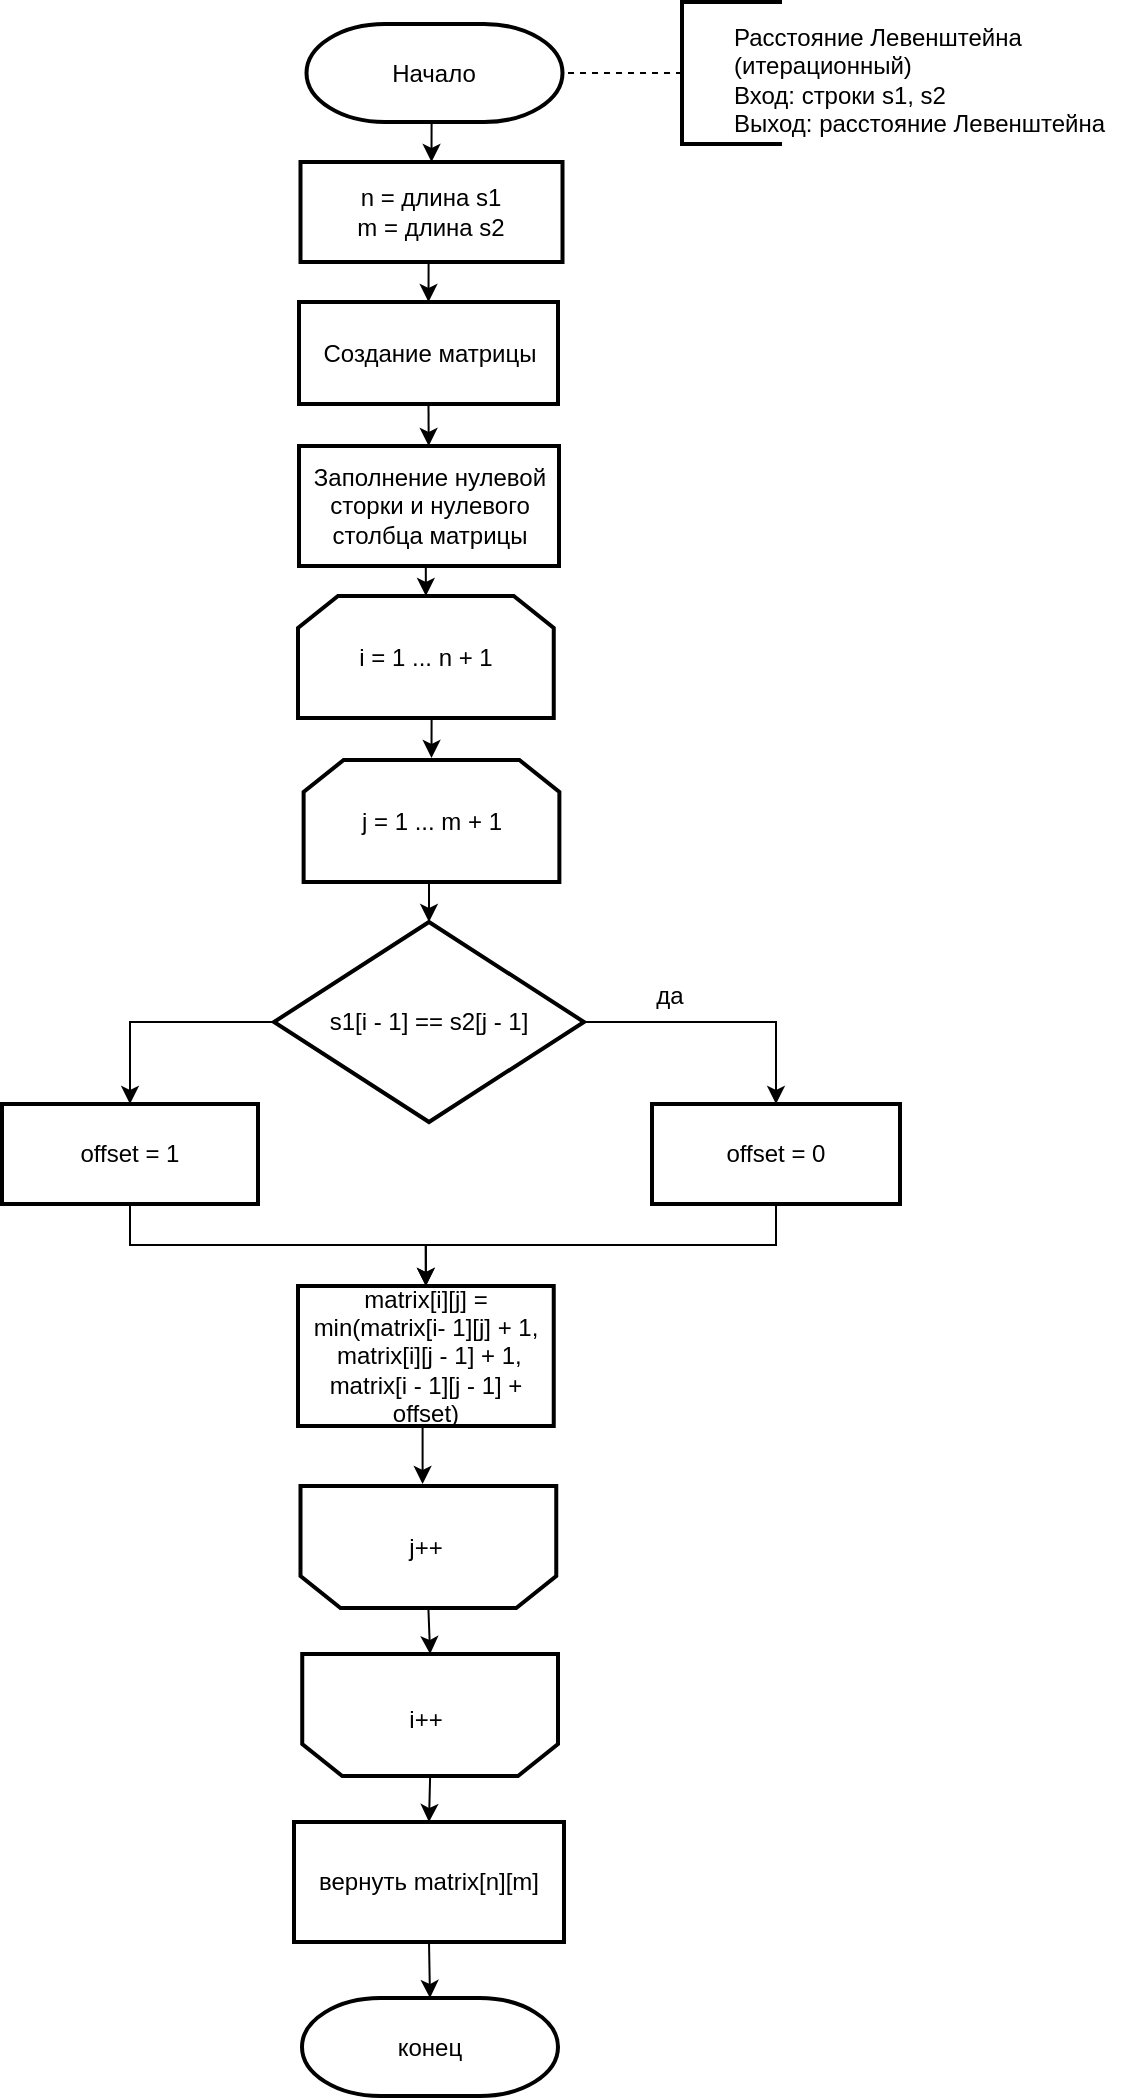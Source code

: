 <mxfile version="20.4.2" type="device" pages="5"><diagram id="PbOEHsnuYlZ1fzdp9hxf" name="Lev"><mxGraphModel dx="1040" dy="595" grid="0" gridSize="10" guides="1" tooltips="1" connect="1" arrows="1" fold="1" page="1" pageScale="1" pageWidth="850" pageHeight="1100" math="0" shadow="0"><root><mxCell id="0"/><mxCell id="1" parent="0"/><mxCell id="GJ1nNMFgsoHjBuz5Gg0o-3" style="edgeStyle=orthogonalEdgeStyle;rounded=0;orthogonalLoop=1;jettySize=auto;html=1;exitX=0.5;exitY=1;exitDx=0;exitDy=0;exitPerimeter=0;entryX=0.5;entryY=0;entryDx=0;entryDy=0;" parent="1" source="QlhCBS2tbB2hpfsNWzaI-2" target="QlhCBS2tbB2hpfsNWzaI-7" edge="1"><mxGeometry relative="1" as="geometry"/></mxCell><mxCell id="QlhCBS2tbB2hpfsNWzaI-2" value="Начало" style="strokeWidth=2;html=1;shape=mxgraph.flowchart.terminator;whiteSpace=wrap;" parent="1" vertex="1"><mxGeometry x="231.25" y="30" width="128" height="49" as="geometry"/></mxCell><mxCell id="GJ1nNMFgsoHjBuz5Gg0o-4" style="edgeStyle=orthogonalEdgeStyle;rounded=0;orthogonalLoop=1;jettySize=auto;html=1;exitX=0.5;exitY=1;exitDx=0;exitDy=0;entryX=0.5;entryY=0;entryDx=0;entryDy=0;" parent="1" source="QlhCBS2tbB2hpfsNWzaI-7" target="QlhCBS2tbB2hpfsNWzaI-9" edge="1"><mxGeometry relative="1" as="geometry"/></mxCell><mxCell id="QlhCBS2tbB2hpfsNWzaI-7" value="n = длина s1&lt;br&gt;m = длина s2" style="rounded=1;whiteSpace=wrap;html=1;absoluteArcSize=1;arcSize=0;strokeWidth=2;" parent="1" vertex="1"><mxGeometry x="228.25" y="99" width="131" height="50" as="geometry"/></mxCell><mxCell id="QlhCBS2tbB2hpfsNWzaI-9" value="Создание матрицы" style="rounded=1;whiteSpace=wrap;html=1;absoluteArcSize=1;arcSize=0;strokeWidth=2;" parent="1" vertex="1"><mxGeometry x="227.5" y="169" width="129.5" height="51" as="geometry"/></mxCell><mxCell id="QlhCBS2tbB2hpfsNWzaI-13" value="" style="endArrow=classic;html=1;exitX=0.5;exitY=1;exitDx=0;exitDy=0;" parent="1" source="QlhCBS2tbB2hpfsNWzaI-9" target="QlhCBS2tbB2hpfsNWzaI-17" edge="1"><mxGeometry width="50" height="50" relative="1" as="geometry"><mxPoint x="280" y="540" as="sourcePoint"/><mxPoint x="330" y="490" as="targetPoint"/></mxGeometry></mxCell><mxCell id="3fJr_1QyqetIEs8Sb-gw-1" style="edgeStyle=orthogonalEdgeStyle;rounded=0;orthogonalLoop=1;jettySize=auto;html=1;exitX=0;exitY=0.5;exitDx=0;exitDy=0;exitPerimeter=0;entryX=0.5;entryY=0;entryDx=0;entryDy=0;" parent="1" source="QlhCBS2tbB2hpfsNWzaI-16" target="QlhCBS2tbB2hpfsNWzaI-21" edge="1"><mxGeometry relative="1" as="geometry"/></mxCell><mxCell id="3fJr_1QyqetIEs8Sb-gw-4" style="edgeStyle=orthogonalEdgeStyle;rounded=0;orthogonalLoop=1;jettySize=auto;html=1;exitX=1;exitY=0.5;exitDx=0;exitDy=0;exitPerimeter=0;entryX=0.5;entryY=0;entryDx=0;entryDy=0;" parent="1" source="QlhCBS2tbB2hpfsNWzaI-16" target="QlhCBS2tbB2hpfsNWzaI-20" edge="1"><mxGeometry relative="1" as="geometry"/></mxCell><mxCell id="QlhCBS2tbB2hpfsNWzaI-16" value="s1[i - 1] == s2[j - 1]" style="strokeWidth=2;html=1;shape=mxgraph.flowchart.decision;whiteSpace=wrap;" parent="1" vertex="1"><mxGeometry x="215" y="479" width="155" height="100" as="geometry"/></mxCell><mxCell id="GJ1nNMFgsoHjBuz5Gg0o-20" style="edgeStyle=orthogonalEdgeStyle;rounded=0;orthogonalLoop=1;jettySize=auto;html=1;exitX=0.5;exitY=1;exitDx=0;exitDy=0;entryX=0.5;entryY=0;entryDx=0;entryDy=0;" parent="1" source="QlhCBS2tbB2hpfsNWzaI-17" target="GJ1nNMFgsoHjBuz5Gg0o-5" edge="1"><mxGeometry relative="1" as="geometry"/></mxCell><mxCell id="QlhCBS2tbB2hpfsNWzaI-17" value="Заполнение нулевой сторки и нулевого столбца матрицы" style="rounded=1;whiteSpace=wrap;html=1;absoluteArcSize=1;arcSize=0;strokeWidth=2;" parent="1" vertex="1"><mxGeometry x="227.5" y="241" width="130" height="60" as="geometry"/></mxCell><mxCell id="GJ1nNMFgsoHjBuz5Gg0o-8" style="edgeStyle=orthogonalEdgeStyle;rounded=0;orthogonalLoop=1;jettySize=auto;html=1;exitX=0.5;exitY=1;exitDx=0;exitDy=0;entryX=0.5;entryY=0;entryDx=0;entryDy=0;" parent="1" source="QlhCBS2tbB2hpfsNWzaI-20" target="QlhCBS2tbB2hpfsNWzaI-24" edge="1"><mxGeometry relative="1" as="geometry"/></mxCell><mxCell id="QlhCBS2tbB2hpfsNWzaI-20" value="offset = 0" style="rounded=1;whiteSpace=wrap;html=1;absoluteArcSize=1;arcSize=0;strokeWidth=2;" parent="1" vertex="1"><mxGeometry x="404" y="570" width="124" height="50" as="geometry"/></mxCell><mxCell id="GJ1nNMFgsoHjBuz5Gg0o-7" style="edgeStyle=orthogonalEdgeStyle;rounded=0;orthogonalLoop=1;jettySize=auto;html=1;exitX=0.5;exitY=1;exitDx=0;exitDy=0;entryX=0.5;entryY=0;entryDx=0;entryDy=0;" parent="1" source="QlhCBS2tbB2hpfsNWzaI-21" target="QlhCBS2tbB2hpfsNWzaI-24" edge="1"><mxGeometry relative="1" as="geometry"/></mxCell><mxCell id="QlhCBS2tbB2hpfsNWzaI-21" value="offset = 1" style="rounded=1;whiteSpace=wrap;html=1;absoluteArcSize=1;arcSize=0;strokeWidth=2;" parent="1" vertex="1"><mxGeometry x="79" y="570" width="128" height="50" as="geometry"/></mxCell><mxCell id="GJ1nNMFgsoHjBuz5Gg0o-16" style="edgeStyle=orthogonalEdgeStyle;rounded=0;orthogonalLoop=1;jettySize=auto;html=1;exitX=0.5;exitY=1;exitDx=0;exitDy=0;entryX=0.5;entryY=1;entryDx=0;entryDy=0;" parent="1" source="QlhCBS2tbB2hpfsNWzaI-24" edge="1"><mxGeometry relative="1" as="geometry"><mxPoint x="289.302" y="760" as="targetPoint"/></mxGeometry></mxCell><mxCell id="QlhCBS2tbB2hpfsNWzaI-24" value="matrix[i][j] = min(matrix[i- 1][j] + 1,&lt;br&gt;&amp;nbsp;matrix[i][j - 1] + 1, &lt;br&gt;matrix[i - 1][j - 1] + offset)" style="rounded=1;whiteSpace=wrap;html=1;absoluteArcSize=1;arcSize=0;strokeWidth=2;" parent="1" vertex="1"><mxGeometry x="227" y="661" width="127.87" height="70" as="geometry"/></mxCell><mxCell id="3fJr_1QyqetIEs8Sb-gw-8" value="да" style="text;html=1;strokeColor=none;fillColor=none;align=center;verticalAlign=middle;whiteSpace=wrap;rounded=0;" parent="1" vertex="1"><mxGeometry x="393" y="506" width="40" height="20" as="geometry"/></mxCell><mxCell id="GJ1nNMFgsoHjBuz5Gg0o-21" style="edgeStyle=orthogonalEdgeStyle;rounded=0;orthogonalLoop=1;jettySize=auto;html=1;exitX=0.5;exitY=1;exitDx=0;exitDy=0;entryX=0.5;entryY=0;entryDx=0;entryDy=0;" parent="1" source="GJ1nNMFgsoHjBuz5Gg0o-5" edge="1"><mxGeometry relative="1" as="geometry"><mxPoint x="293.75" y="397" as="targetPoint"/></mxGeometry></mxCell><mxCell id="GJ1nNMFgsoHjBuz5Gg0o-5" value="i = 1 ... n + 1" style="shape=loopLimit;whiteSpace=wrap;html=1;strokeWidth=2;" parent="1" vertex="1"><mxGeometry x="227" y="316" width="127.88" height="61" as="geometry"/></mxCell><mxCell id="GJ1nNMFgsoHjBuz5Gg0o-19" style="edgeStyle=orthogonalEdgeStyle;rounded=0;orthogonalLoop=1;jettySize=auto;html=1;exitX=0.5;exitY=1;exitDx=0;exitDy=0;entryX=0.5;entryY=0;entryDx=0;entryDy=0;entryPerimeter=0;" parent="1" target="QlhCBS2tbB2hpfsNWzaI-16" edge="1"><mxGeometry relative="1" as="geometry"><mxPoint x="293.75" y="457" as="sourcePoint"/></mxGeometry></mxCell><mxCell id="GJ1nNMFgsoHjBuz5Gg0o-25" value="&lt;span&gt;Расстояние Левенштейна&amp;nbsp;&lt;br&gt;(итерационный)&lt;br&gt;&lt;/span&gt;&lt;div&gt;Вход: строки s1, s2&lt;/div&gt;&lt;div&gt;Выход: расстояние Левенштейна&lt;/div&gt;" style="text;html=1;align=left;verticalAlign=middle;resizable=0;points=[];autosize=1;" parent="1" vertex="1"><mxGeometry x="443" y="23" width="203" height="70" as="geometry"/></mxCell><mxCell id="Y65K_3vOjq8IqItuTwzT-8" style="edgeStyle=orthogonalEdgeStyle;rounded=0;orthogonalLoop=1;jettySize=auto;html=1;exitX=0.5;exitY=1;exitDx=0;exitDy=0;entryX=0.5;entryY=0;entryDx=0;entryDy=0;entryPerimeter=0;" edge="1" parent="1" source="ZtsBwkWmCcAqBo-v8Foj-3" target="Y65K_3vOjq8IqItuTwzT-5"><mxGeometry relative="1" as="geometry"/></mxCell><mxCell id="ZtsBwkWmCcAqBo-v8Foj-3" value="вернуть matrix[n][m]" style="rounded=0;whiteSpace=wrap;html=1;strokeWidth=2;" parent="1" vertex="1"><mxGeometry x="225" y="929" width="135" height="60" as="geometry"/></mxCell><mxCell id="Y65K_3vOjq8IqItuTwzT-1" value="&lt;span&gt;j = 1 ... m + 1&lt;/span&gt;" style="shape=loopLimit;whiteSpace=wrap;html=1;strokeWidth=2;" vertex="1" parent="1"><mxGeometry x="229.81" y="398" width="127.88" height="61" as="geometry"/></mxCell><mxCell id="Y65K_3vOjq8IqItuTwzT-6" style="edgeStyle=orthogonalEdgeStyle;rounded=0;orthogonalLoop=1;jettySize=auto;html=1;exitX=0.5;exitY=0;exitDx=0;exitDy=0;entryX=0.5;entryY=1;entryDx=0;entryDy=0;" edge="1" parent="1" source="Y65K_3vOjq8IqItuTwzT-3" target="Y65K_3vOjq8IqItuTwzT-4"><mxGeometry relative="1" as="geometry"/></mxCell><mxCell id="Y65K_3vOjq8IqItuTwzT-3" value="" style="shape=loopLimit;whiteSpace=wrap;html=1;strokeWidth=2;rotation=-180;" vertex="1" parent="1"><mxGeometry x="228.25" y="761" width="127.88" height="61" as="geometry"/></mxCell><mxCell id="Y65K_3vOjq8IqItuTwzT-7" style="edgeStyle=orthogonalEdgeStyle;rounded=0;orthogonalLoop=1;jettySize=auto;html=1;exitX=0.5;exitY=0;exitDx=0;exitDy=0;entryX=0.5;entryY=0;entryDx=0;entryDy=0;" edge="1" parent="1" source="Y65K_3vOjq8IqItuTwzT-4" target="ZtsBwkWmCcAqBo-v8Foj-3"><mxGeometry relative="1" as="geometry"/></mxCell><mxCell id="Y65K_3vOjq8IqItuTwzT-4" value="" style="shape=loopLimit;whiteSpace=wrap;html=1;strokeWidth=2;rotation=-180;" vertex="1" parent="1"><mxGeometry x="229.12" y="845" width="127.88" height="61" as="geometry"/></mxCell><mxCell id="Y65K_3vOjq8IqItuTwzT-5" value="конец" style="strokeWidth=2;html=1;shape=mxgraph.flowchart.terminator;whiteSpace=wrap;" vertex="1" parent="1"><mxGeometry x="229" y="1017" width="128" height="49" as="geometry"/></mxCell><mxCell id="Y65K_3vOjq8IqItuTwzT-9" value="j++" style="text;html=1;strokeColor=none;fillColor=none;align=center;verticalAlign=middle;whiteSpace=wrap;rounded=0;" vertex="1" parent="1"><mxGeometry x="260.94" y="776.5" width="60" height="30" as="geometry"/></mxCell><mxCell id="Y65K_3vOjq8IqItuTwzT-11" value="i++" style="text;html=1;strokeColor=none;fillColor=none;align=center;verticalAlign=middle;whiteSpace=wrap;rounded=0;" vertex="1" parent="1"><mxGeometry x="260.93" y="863" width="60" height="30" as="geometry"/></mxCell><mxCell id="Y65K_3vOjq8IqItuTwzT-13" style="edgeStyle=orthogonalEdgeStyle;rounded=0;orthogonalLoop=1;jettySize=auto;html=1;exitX=0;exitY=0.5;exitDx=0;exitDy=0;exitPerimeter=0;entryX=1;entryY=0.5;entryDx=0;entryDy=0;entryPerimeter=0;endArrow=none;endFill=0;dashed=1;" edge="1" parent="1" source="Y65K_3vOjq8IqItuTwzT-12" target="QlhCBS2tbB2hpfsNWzaI-2"><mxGeometry relative="1" as="geometry"/></mxCell><mxCell id="Y65K_3vOjq8IqItuTwzT-12" value="" style="strokeWidth=2;html=1;shape=mxgraph.flowchart.annotation_1;align=left;pointerEvents=1;" vertex="1" parent="1"><mxGeometry x="419" y="19" width="50" height="71" as="geometry"/></mxCell></root></mxGraphModel></diagram><diagram id="f5oJTH_YcwALquGOhXfG" name="DamLevRec"><mxGraphModel dx="1040" dy="595" grid="0" gridSize="10" guides="1" tooltips="1" connect="1" arrows="1" fold="1" page="1" pageScale="1" pageWidth="827" pageHeight="1169" math="0" shadow="0"><root><mxCell id="eyTEpRv1xtTPRxzZEOJE-0"/><mxCell id="eyTEpRv1xtTPRxzZEOJE-1" parent="eyTEpRv1xtTPRxzZEOJE-0"/><mxCell id="eyTEpRv1xtTPRxzZEOJE-9" style="edgeStyle=orthogonalEdgeStyle;rounded=0;orthogonalLoop=1;jettySize=auto;html=1;exitX=0.5;exitY=1;exitDx=0;exitDy=0;exitPerimeter=0;entryX=0.5;entryY=0;entryDx=0;entryDy=0;" parent="eyTEpRv1xtTPRxzZEOJE-1" source="eyTEpRv1xtTPRxzZEOJE-2" target="J25c4kap8uoXRnxbrVkp-13" edge="1"><mxGeometry relative="1" as="geometry"><mxPoint x="422.5" y="95" as="targetPoint"/></mxGeometry></mxCell><mxCell id="eyTEpRv1xtTPRxzZEOJE-2" value="Начало" style="strokeWidth=2;html=1;shape=mxgraph.flowchart.terminator;whiteSpace=wrap;" parent="eyTEpRv1xtTPRxzZEOJE-1" vertex="1"><mxGeometry x="353" y="25.5" width="147" height="50" as="geometry"/></mxCell><mxCell id="eyTEpRv1xtTPRxzZEOJE-10" style="edgeStyle=orthogonalEdgeStyle;rounded=0;orthogonalLoop=1;jettySize=auto;html=1;exitX=0.5;exitY=1;exitDx=0;exitDy=0;entryX=0.5;entryY=0;entryDx=0;entryDy=0;" parent="eyTEpRv1xtTPRxzZEOJE-1" source="J25c4kap8uoXRnxbrVkp-13" target="eyTEpRv1xtTPRxzZEOJE-4" edge="1"><mxGeometry relative="1" as="geometry"><mxPoint x="422.5" y="145" as="sourcePoint"/></mxGeometry></mxCell><mxCell id="Dv0LreMt6nLrvHOx-_YL-5" style="edgeStyle=orthogonalEdgeStyle;rounded=0;orthogonalLoop=1;jettySize=auto;html=1;exitX=1;exitY=0.5;exitDx=0;exitDy=0;entryX=0.5;entryY=0;entryDx=0;entryDy=0;" parent="eyTEpRv1xtTPRxzZEOJE-1" source="eyTEpRv1xtTPRxzZEOJE-4" target="eyTEpRv1xtTPRxzZEOJE-5" edge="1"><mxGeometry relative="1" as="geometry"><Array as="points"><mxPoint x="555" y="208"/></Array></mxGeometry></mxCell><mxCell id="Dv0LreMt6nLrvHOx-_YL-21" style="edgeStyle=orthogonalEdgeStyle;rounded=0;orthogonalLoop=1;jettySize=auto;html=1;exitX=0;exitY=0.5;exitDx=0;exitDy=0;entryX=0.5;entryY=0;entryDx=0;entryDy=0;" parent="eyTEpRv1xtTPRxzZEOJE-1" source="eyTEpRv1xtTPRxzZEOJE-4" target="eyTEpRv1xtTPRxzZEOJE-15" edge="1"><mxGeometry relative="1" as="geometry"/></mxCell><mxCell id="eyTEpRv1xtTPRxzZEOJE-4" value="n ==0 или m == 0" style="rhombus;whiteSpace=wrap;html=1;strokeWidth=2;" parent="eyTEpRv1xtTPRxzZEOJE-1" vertex="1"><mxGeometry x="345" y="171" width="155" height="73" as="geometry"/></mxCell><mxCell id="eyTEpRv1xtTPRxzZEOJE-12" style="edgeStyle=orthogonalEdgeStyle;rounded=0;orthogonalLoop=1;jettySize=auto;html=1;exitX=1;exitY=0.5;exitDx=0;exitDy=0;entryX=0.5;entryY=0;entryDx=0;entryDy=0;" parent="eyTEpRv1xtTPRxzZEOJE-1" source="eyTEpRv1xtTPRxzZEOJE-5" target="J25c4kap8uoXRnxbrVkp-12" edge="1"><mxGeometry relative="1" as="geometry"><mxPoint x="731" y="291" as="targetPoint"/></mxGeometry></mxCell><mxCell id="eyTEpRv1xtTPRxzZEOJE-14" style="edgeStyle=orthogonalEdgeStyle;rounded=0;orthogonalLoop=1;jettySize=auto;html=1;exitX=0.5;exitY=1;exitDx=0;exitDy=0;entryX=0.5;entryY=0;entryDx=0;entryDy=0;" parent="eyTEpRv1xtTPRxzZEOJE-1" source="eyTEpRv1xtTPRxzZEOJE-5" target="eyTEpRv1xtTPRxzZEOJE-6" edge="1"><mxGeometry relative="1" as="geometry"/></mxCell><mxCell id="eyTEpRv1xtTPRxzZEOJE-5" value="n != 0" style="rhombus;whiteSpace=wrap;html=1;strokeWidth=2;" parent="eyTEpRv1xtTPRxzZEOJE-1" vertex="1"><mxGeometry x="480" y="223" width="150" height="70" as="geometry"/></mxCell><mxCell id="eyTEpRv1xtTPRxzZEOJE-13" style="edgeStyle=orthogonalEdgeStyle;rounded=0;orthogonalLoop=1;jettySize=auto;html=1;exitX=1;exitY=0.5;exitDx=0;exitDy=0;entryX=0.5;entryY=0;entryDx=0;entryDy=0;" parent="eyTEpRv1xtTPRxzZEOJE-1" source="eyTEpRv1xtTPRxzZEOJE-6" edge="1"><mxGeometry relative="1" as="geometry"><mxPoint x="664" y="421" as="targetPoint"/></mxGeometry></mxCell><mxCell id="eyTEpRv1xtTPRxzZEOJE-6" value="m != 0" style="rhombus;whiteSpace=wrap;html=1;strokeWidth=2;" parent="eyTEpRv1xtTPRxzZEOJE-1" vertex="1"><mxGeometry x="480" y="339" width="150" height="70" as="geometry"/></mxCell><mxCell id="2Bs9pP3D2H5TQQBOIrqX-7" style="edgeStyle=orthogonalEdgeStyle;rounded=0;orthogonalLoop=1;jettySize=auto;html=1;exitX=0.5;exitY=1;exitDx=0;exitDy=0;entryX=0.5;entryY=0;entryDx=0;entryDy=0;entryPerimeter=0;" parent="eyTEpRv1xtTPRxzZEOJE-1" source="J25c4kap8uoXRnxbrVkp-12" target="Dv0LreMt6nLrvHOx-_YL-24" edge="1"><mxGeometry relative="1" as="geometry"><Array as="points"><mxPoint x="739" y="331"/><mxPoint x="750" y="331"/><mxPoint x="750" y="896"/><mxPoint x="468" y="896"/></Array><mxPoint x="731" y="331" as="sourcePoint"/></mxGeometry></mxCell><mxCell id="2Bs9pP3D2H5TQQBOIrqX-5" style="edgeStyle=orthogonalEdgeStyle;rounded=0;orthogonalLoop=1;jettySize=auto;html=1;exitX=0.5;exitY=1;exitDx=0;exitDy=0;entryX=0.5;entryY=0;entryDx=0;entryDy=0;entryPerimeter=0;" parent="eyTEpRv1xtTPRxzZEOJE-1" target="Dv0LreMt6nLrvHOx-_YL-24" edge="1"><mxGeometry relative="1" as="geometry"><Array as="points"><mxPoint x="664" y="896"/><mxPoint x="468" y="896"/></Array><mxPoint x="664" y="461" as="sourcePoint"/></mxGeometry></mxCell><mxCell id="eyTEpRv1xtTPRxzZEOJE-23" style="edgeStyle=orthogonalEdgeStyle;rounded=0;orthogonalLoop=1;jettySize=auto;html=1;exitX=1;exitY=0.5;exitDx=0;exitDy=0;entryX=0.5;entryY=0;entryDx=0;entryDy=0;" parent="eyTEpRv1xtTPRxzZEOJE-1" source="eyTEpRv1xtTPRxzZEOJE-15" target="J25c4kap8uoXRnxbrVkp-15" edge="1"><mxGeometry relative="1" as="geometry"><mxPoint x="415.625" y="311" as="targetPoint"/></mxGeometry></mxCell><mxCell id="eyTEpRv1xtTPRxzZEOJE-25" style="edgeStyle=orthogonalEdgeStyle;rounded=0;orthogonalLoop=1;jettySize=auto;html=1;exitX=0;exitY=0.5;exitDx=0;exitDy=0;entryX=0.5;entryY=0;entryDx=0;entryDy=0;" parent="eyTEpRv1xtTPRxzZEOJE-1" source="eyTEpRv1xtTPRxzZEOJE-15" target="J25c4kap8uoXRnxbrVkp-14" edge="1"><mxGeometry relative="1" as="geometry"><mxPoint x="181.25" y="311" as="targetPoint"/><Array as="points"><mxPoint x="114" y="278"/></Array></mxGeometry></mxCell><mxCell id="eyTEpRv1xtTPRxzZEOJE-15" value="s1[n - 1] != s2[m - 1]" style="rhombus;whiteSpace=wrap;html=1;strokeWidth=2;" parent="eyTEpRv1xtTPRxzZEOJE-1" vertex="1"><mxGeometry x="206" y="240" width="160.25" height="76" as="geometry"/></mxCell><mxCell id="Dv0LreMt6nLrvHOx-_YL-20" style="edgeStyle=orthogonalEdgeStyle;rounded=0;orthogonalLoop=1;jettySize=auto;html=1;exitX=0.5;exitY=1;exitDx=0;exitDy=0;entryX=0.5;entryY=0;entryDx=0;entryDy=0;" parent="eyTEpRv1xtTPRxzZEOJE-1" source="J25c4kap8uoXRnxbrVkp-15" target="eyTEpRv1xtTPRxzZEOJE-30" edge="1"><mxGeometry relative="1" as="geometry"><mxPoint x="415.625" y="351" as="sourcePoint"/><Array as="points"><mxPoint x="426" y="362"/><mxPoint x="426" y="375"/><mxPoint x="291" y="375"/></Array></mxGeometry></mxCell><mxCell id="Dv0LreMt6nLrvHOx-_YL-10" style="edgeStyle=orthogonalEdgeStyle;rounded=0;orthogonalLoop=1;jettySize=auto;html=1;exitX=0.5;exitY=1;exitDx=0;exitDy=0;entryX=0.5;entryY=0;entryDx=0;entryDy=0;" parent="eyTEpRv1xtTPRxzZEOJE-1" source="J25c4kap8uoXRnxbrVkp-14" target="eyTEpRv1xtTPRxzZEOJE-30" edge="1"><mxGeometry relative="1" as="geometry"><mxPoint x="181.25" y="351" as="sourcePoint"/><Array as="points"><mxPoint x="114" y="375"/><mxPoint x="291" y="375"/></Array></mxGeometry></mxCell><mxCell id="eyTEpRv1xtTPRxzZEOJE-26" value="да" style="text;html=1;align=center;verticalAlign=middle;resizable=0;points=[];autosize=1;" parent="eyTEpRv1xtTPRxzZEOJE-1" vertex="1"><mxGeometry x="372.5" y="261" width="30" height="20" as="geometry"/></mxCell><mxCell id="eyTEpRv1xtTPRxzZEOJE-28" value="да" style="text;html=1;align=center;verticalAlign=middle;resizable=0;points=[];autosize=1;" parent="eyTEpRv1xtTPRxzZEOJE-1" vertex="1"><mxGeometry x="630" y="347" width="30" height="20" as="geometry"/></mxCell><mxCell id="eyTEpRv1xtTPRxzZEOJE-29" value="да" style="text;html=1;align=center;verticalAlign=middle;resizable=0;points=[];autosize=1;" parent="eyTEpRv1xtTPRxzZEOJE-1" vertex="1"><mxGeometry x="641" y="234" width="30" height="20" as="geometry"/></mxCell><mxCell id="J25c4kap8uoXRnxbrVkp-4" style="edgeStyle=orthogonalEdgeStyle;rounded=0;orthogonalLoop=1;jettySize=auto;html=1;exitX=0.5;exitY=1;exitDx=0;exitDy=0;entryX=0.5;entryY=0;entryDx=0;entryDy=0;endArrow=classic;endFill=1;" edge="1" parent="eyTEpRv1xtTPRxzZEOJE-1" source="eyTEpRv1xtTPRxzZEOJE-30" target="J25c4kap8uoXRnxbrVkp-3"><mxGeometry relative="1" as="geometry"/></mxCell><mxCell id="eyTEpRv1xtTPRxzZEOJE-30" value="r1 = D_L(s1, &lt;br&gt;s2[m - 1]) + 1" style="rounded=0;whiteSpace=wrap;html=1;strokeWidth=2;" parent="eyTEpRv1xtTPRxzZEOJE-1" vertex="1"><mxGeometry x="218.75" y="391" width="145" height="61" as="geometry"/></mxCell><mxCell id="Dv0LreMt6nLrvHOx-_YL-1" value="&lt;span&gt;Расстояние Дамерау - Левенштейна (&lt;/span&gt;D_L)&lt;br&gt;&lt;div&gt;Вход: строки s1, s2&lt;/div&gt;&lt;div&gt;Выход: расстояние Дамерау - Левенштейна&lt;/div&gt;" style="text;html=1;align=left;verticalAlign=middle;resizable=0;points=[];autosize=1;" parent="eyTEpRv1xtTPRxzZEOJE-1" vertex="1"><mxGeometry x="531.5" y="23" width="263" height="55" as="geometry"/></mxCell><mxCell id="Dv0LreMt6nLrvHOx-_YL-6" value="да" style="text;html=1;align=center;verticalAlign=middle;resizable=0;points=[];autosize=1;" parent="eyTEpRv1xtTPRxzZEOJE-1" vertex="1"><mxGeometry x="508" y="181" width="30" height="20" as="geometry"/></mxCell><mxCell id="Dv0LreMt6nLrvHOx-_YL-22" style="edgeStyle=orthogonalEdgeStyle;rounded=0;orthogonalLoop=1;jettySize=auto;html=1;exitX=0;exitY=0.5;exitDx=0;exitDy=0;entryX=0.5;entryY=0;entryDx=0;entryDy=0;" parent="eyTEpRv1xtTPRxzZEOJE-1" source="Dv0LreMt6nLrvHOx-_YL-14" target="J25c4kap8uoXRnxbrVkp-9" edge="1"><mxGeometry relative="1" as="geometry"><mxPoint x="146" y="782" as="targetPoint"/></mxGeometry></mxCell><mxCell id="Dv0LreMt6nLrvHOx-_YL-23" style="edgeStyle=orthogonalEdgeStyle;rounded=0;orthogonalLoop=1;jettySize=auto;html=1;exitX=1;exitY=0.5;exitDx=0;exitDy=0;entryX=0.5;entryY=0;entryDx=0;entryDy=0;" parent="eyTEpRv1xtTPRxzZEOJE-1" source="Dv0LreMt6nLrvHOx-_YL-14" target="J25c4kap8uoXRnxbrVkp-10" edge="1"><mxGeometry relative="1" as="geometry"><mxPoint x="467.5" y="771" as="targetPoint"/></mxGeometry></mxCell><mxCell id="Dv0LreMt6nLrvHOx-_YL-14" value="n &amp;gt; 1, m &amp;gt; 1,&lt;br&gt;s1[n - 1] == s2[m - 2],&lt;br&gt;s1[n - 2] == s2[m - 1]&lt;br&gt;" style="rhombus;whiteSpace=wrap;html=1;strokeWidth=2;" parent="eyTEpRv1xtTPRxzZEOJE-1" vertex="1"><mxGeometry x="201.5" y="692" width="179.5" height="88" as="geometry"/></mxCell><mxCell id="2Bs9pP3D2H5TQQBOIrqX-6" style="edgeStyle=orthogonalEdgeStyle;rounded=0;orthogonalLoop=1;jettySize=auto;html=1;exitX=0.5;exitY=1;exitDx=0;exitDy=0;" parent="eyTEpRv1xtTPRxzZEOJE-1" source="J25c4kap8uoXRnxbrVkp-9" target="Dv0LreMt6nLrvHOx-_YL-24" edge="1"><mxGeometry relative="1" as="geometry"><mxPoint x="146" y="862" as="sourcePoint"/></mxGeometry></mxCell><mxCell id="2Bs9pP3D2H5TQQBOIrqX-4" style="edgeStyle=orthogonalEdgeStyle;rounded=0;orthogonalLoop=1;jettySize=auto;html=1;exitX=0.5;exitY=1;exitDx=0;exitDy=0;entryX=0.5;entryY=0;entryDx=0;entryDy=0;entryPerimeter=0;" parent="eyTEpRv1xtTPRxzZEOJE-1" source="J25c4kap8uoXRnxbrVkp-10" target="Dv0LreMt6nLrvHOx-_YL-24" edge="1"><mxGeometry relative="1" as="geometry"><mxPoint x="467.5" y="851" as="sourcePoint"/></mxGeometry></mxCell><mxCell id="Dv0LreMt6nLrvHOx-_YL-18" value="да" style="text;html=1;align=center;verticalAlign=middle;resizable=0;points=[];autosize=1;" parent="eyTEpRv1xtTPRxzZEOJE-1" vertex="1"><mxGeometry x="418.25" y="720" width="30" height="20" as="geometry"/></mxCell><mxCell id="Dv0LreMt6nLrvHOx-_YL-24" value="Конец" style="strokeWidth=2;html=1;shape=mxgraph.flowchart.terminator;whiteSpace=wrap;" parent="eyTEpRv1xtTPRxzZEOJE-1" vertex="1"><mxGeometry x="399.25" y="940" width="136.5" height="56" as="geometry"/></mxCell><mxCell id="J25c4kap8uoXRnxbrVkp-1" style="edgeStyle=orthogonalEdgeStyle;rounded=0;orthogonalLoop=1;jettySize=auto;html=1;exitX=0;exitY=0.5;exitDx=0;exitDy=0;exitPerimeter=0;entryX=1;entryY=0.5;entryDx=0;entryDy=0;entryPerimeter=0;dashed=1;endArrow=none;endFill=0;" edge="1" parent="eyTEpRv1xtTPRxzZEOJE-1" source="J25c4kap8uoXRnxbrVkp-0" target="eyTEpRv1xtTPRxzZEOJE-2"><mxGeometry relative="1" as="geometry"/></mxCell><mxCell id="J25c4kap8uoXRnxbrVkp-0" value="" style="strokeWidth=2;html=1;shape=mxgraph.flowchart.annotation_1;align=left;pointerEvents=1;" vertex="1" parent="eyTEpRv1xtTPRxzZEOJE-1"><mxGeometry x="522.5" y="16" width="67" height="65" as="geometry"/></mxCell><mxCell id="J25c4kap8uoXRnxbrVkp-7" style="edgeStyle=orthogonalEdgeStyle;rounded=0;orthogonalLoop=1;jettySize=auto;html=1;exitX=0.5;exitY=1;exitDx=0;exitDy=0;entryX=0.5;entryY=0;entryDx=0;entryDy=0;endArrow=classic;endFill=1;" edge="1" parent="eyTEpRv1xtTPRxzZEOJE-1" source="J25c4kap8uoXRnxbrVkp-3" target="J25c4kap8uoXRnxbrVkp-6"><mxGeometry relative="1" as="geometry"/></mxCell><mxCell id="J25c4kap8uoXRnxbrVkp-3" value="r2 = D_L(s1[n - 1], &lt;br&gt;s2) + 1" style="rounded=0;whiteSpace=wrap;html=1;strokeWidth=2;" vertex="1" parent="eyTEpRv1xtTPRxzZEOJE-1"><mxGeometry x="218.75" y="488" width="145" height="61" as="geometry"/></mxCell><mxCell id="J25c4kap8uoXRnxbrVkp-8" style="edgeStyle=orthogonalEdgeStyle;rounded=0;orthogonalLoop=1;jettySize=auto;html=1;exitX=0.5;exitY=1;exitDx=0;exitDy=0;entryX=0.5;entryY=0;entryDx=0;entryDy=0;endArrow=classic;endFill=1;" edge="1" parent="eyTEpRv1xtTPRxzZEOJE-1" source="J25c4kap8uoXRnxbrVkp-6" target="Dv0LreMt6nLrvHOx-_YL-14"><mxGeometry relative="1" as="geometry"/></mxCell><mxCell id="J25c4kap8uoXRnxbrVkp-6" value="r3 = D_L(s1[n - 1], &lt;br&gt;s2[m - 1]) + offset" style="rounded=0;whiteSpace=wrap;html=1;strokeWidth=2;" vertex="1" parent="eyTEpRv1xtTPRxzZEOJE-1"><mxGeometry x="218.75" y="590" width="145" height="61" as="geometry"/></mxCell><mxCell id="J25c4kap8uoXRnxbrVkp-9" value="вернуть min(r1,r2,r3)" style="rounded=0;whiteSpace=wrap;html=1;strokeWidth=2;" vertex="1" parent="eyTEpRv1xtTPRxzZEOJE-1"><mxGeometry x="76" y="790" width="145" height="61" as="geometry"/></mxCell><mxCell id="J25c4kap8uoXRnxbrVkp-10" value="вернуть min(r1,r2,r3,&lt;br&gt;D_L(s1[n - 2], s2[m - 2]) + 1)" style="rounded=0;whiteSpace=wrap;html=1;strokeWidth=2;" vertex="1" parent="eyTEpRv1xtTPRxzZEOJE-1"><mxGeometry x="395" y="790" width="145" height="61" as="geometry"/></mxCell><mxCell id="J25c4kap8uoXRnxbrVkp-11" value="вернуть m" style="rounded=0;whiteSpace=wrap;html=1;strokeWidth=2;" vertex="1" parent="eyTEpRv1xtTPRxzZEOJE-1"><mxGeometry x="593" y="425" width="145" height="61" as="geometry"/></mxCell><mxCell id="J25c4kap8uoXRnxbrVkp-12" value="вернуть n" style="rounded=0;whiteSpace=wrap;html=1;strokeWidth=2;" vertex="1" parent="eyTEpRv1xtTPRxzZEOJE-1"><mxGeometry x="666" y="281" width="145" height="61" as="geometry"/></mxCell><mxCell id="J25c4kap8uoXRnxbrVkp-13" value="n = длина s1&lt;br&gt;m = длина s2" style="rounded=0;whiteSpace=wrap;html=1;strokeWidth=2;" vertex="1" parent="eyTEpRv1xtTPRxzZEOJE-1"><mxGeometry x="351.25" y="94" width="145" height="61" as="geometry"/></mxCell><mxCell id="J25c4kap8uoXRnxbrVkp-14" value="offset = 0" style="rounded=0;whiteSpace=wrap;html=1;strokeWidth=2;" vertex="1" parent="eyTEpRv1xtTPRxzZEOJE-1"><mxGeometry x="41" y="296" width="145" height="61" as="geometry"/></mxCell><mxCell id="J25c4kap8uoXRnxbrVkp-15" value="offset = 1" style="rounded=0;whiteSpace=wrap;html=1;strokeWidth=2;" vertex="1" parent="eyTEpRv1xtTPRxzZEOJE-1"><mxGeometry x="351.25" y="300.5" width="145" height="61" as="geometry"/></mxCell></root></mxGraphModel></diagram><diagram id="uLQqf3XDXdn44CUE9bKp" name="DamLevRecHash"><mxGraphModel dx="1040" dy="595" grid="0" gridSize="10" guides="1" tooltips="1" connect="1" arrows="1" fold="1" page="1" pageScale="1" pageWidth="827" pageHeight="1169" math="0" shadow="0"><root><mxCell id="KldS6nfM0CDGc4bnc2t2-0"/><mxCell id="KldS6nfM0CDGc4bnc2t2-1" parent="KldS6nfM0CDGc4bnc2t2-0"/><mxCell id="InLz4ipX46wSUNgAJojW-2" style="edgeStyle=orthogonalEdgeStyle;rounded=0;orthogonalLoop=1;jettySize=auto;html=1;exitX=0.5;exitY=1;exitDx=0;exitDy=0;exitPerimeter=0;entryX=0.5;entryY=0;entryDx=0;entryDy=0;endArrow=classic;endFill=1;" edge="1" parent="KldS6nfM0CDGc4bnc2t2-1" source="C0GluNBbKgb5UliVZun6-1" target="C0GluNBbKgb5UliVZun6-42"><mxGeometry relative="1" as="geometry"/></mxCell><mxCell id="C0GluNBbKgb5UliVZun6-1" value="Начало" style="strokeWidth=2;html=1;shape=mxgraph.flowchart.terminator;whiteSpace=wrap;" vertex="1" parent="KldS6nfM0CDGc4bnc2t2-1"><mxGeometry x="345.25" y="10.5" width="147" height="50" as="geometry"/></mxCell><mxCell id="C0GluNBbKgb5UliVZun6-3" style="edgeStyle=orthogonalEdgeStyle;rounded=0;orthogonalLoop=1;jettySize=auto;html=1;exitX=1;exitY=0.5;exitDx=0;exitDy=0;entryX=0.5;entryY=0;entryDx=0;entryDy=0;" edge="1" parent="KldS6nfM0CDGc4bnc2t2-1" source="C0GluNBbKgb5UliVZun6-5" target="C0GluNBbKgb5UliVZun6-8"><mxGeometry relative="1" as="geometry"><Array as="points"><mxPoint x="553" y="324"/></Array></mxGeometry></mxCell><mxCell id="C0GluNBbKgb5UliVZun6-4" style="edgeStyle=orthogonalEdgeStyle;rounded=0;orthogonalLoop=1;jettySize=auto;html=1;exitX=0;exitY=0.5;exitDx=0;exitDy=0;entryX=0.5;entryY=0;entryDx=0;entryDy=0;" edge="1" parent="KldS6nfM0CDGc4bnc2t2-1" source="C0GluNBbKgb5UliVZun6-5" target="C0GluNBbKgb5UliVZun6-15"><mxGeometry relative="1" as="geometry"/></mxCell><mxCell id="C0GluNBbKgb5UliVZun6-5" value="n ==0 или m == 0" style="rhombus;whiteSpace=wrap;html=1;strokeWidth=2;" vertex="1" parent="KldS6nfM0CDGc4bnc2t2-1"><mxGeometry x="343" y="287" width="155" height="73" as="geometry"/></mxCell><mxCell id="C0GluNBbKgb5UliVZun6-6" style="edgeStyle=orthogonalEdgeStyle;rounded=0;orthogonalLoop=1;jettySize=auto;html=1;exitX=1;exitY=0.5;exitDx=0;exitDy=0;entryX=0.5;entryY=0;entryDx=0;entryDy=0;" edge="1" parent="KldS6nfM0CDGc4bnc2t2-1" source="C0GluNBbKgb5UliVZun6-8" target="C0GluNBbKgb5UliVZun6-41"><mxGeometry relative="1" as="geometry"><mxPoint x="729" y="407" as="targetPoint"/></mxGeometry></mxCell><mxCell id="C0GluNBbKgb5UliVZun6-7" style="edgeStyle=orthogonalEdgeStyle;rounded=0;orthogonalLoop=1;jettySize=auto;html=1;exitX=0.5;exitY=1;exitDx=0;exitDy=0;entryX=0.5;entryY=0;entryDx=0;entryDy=0;" edge="1" parent="KldS6nfM0CDGc4bnc2t2-1" source="C0GluNBbKgb5UliVZun6-8" target="C0GluNBbKgb5UliVZun6-10"><mxGeometry relative="1" as="geometry"/></mxCell><mxCell id="C0GluNBbKgb5UliVZun6-8" value="n != 0" style="rhombus;whiteSpace=wrap;html=1;strokeWidth=2;" vertex="1" parent="KldS6nfM0CDGc4bnc2t2-1"><mxGeometry x="478" y="339" width="150" height="70" as="geometry"/></mxCell><mxCell id="C0GluNBbKgb5UliVZun6-9" style="edgeStyle=orthogonalEdgeStyle;rounded=0;orthogonalLoop=1;jettySize=auto;html=1;exitX=1;exitY=0.5;exitDx=0;exitDy=0;entryX=0.5;entryY=0;entryDx=0;entryDy=0;" edge="1" parent="KldS6nfM0CDGc4bnc2t2-1" source="C0GluNBbKgb5UliVZun6-10"><mxGeometry relative="1" as="geometry"><mxPoint x="662" y="537" as="targetPoint"/></mxGeometry></mxCell><mxCell id="C0GluNBbKgb5UliVZun6-10" value="m != 0" style="rhombus;whiteSpace=wrap;html=1;strokeWidth=2;" vertex="1" parent="KldS6nfM0CDGc4bnc2t2-1"><mxGeometry x="478" y="455" width="150" height="70" as="geometry"/></mxCell><mxCell id="C0GluNBbKgb5UliVZun6-11" style="edgeStyle=orthogonalEdgeStyle;rounded=0;orthogonalLoop=1;jettySize=auto;html=1;exitX=0.5;exitY=1;exitDx=0;exitDy=0;entryX=0.5;entryY=0;entryDx=0;entryDy=0;entryPerimeter=0;" edge="1" parent="KldS6nfM0CDGc4bnc2t2-1" source="C0GluNBbKgb5UliVZun6-41" target="C0GluNBbKgb5UliVZun6-31"><mxGeometry relative="1" as="geometry"><Array as="points"><mxPoint x="737" y="447"/><mxPoint x="748" y="447"/><mxPoint x="748" y="1012"/><mxPoint x="466" y="1012"/></Array><mxPoint x="729" y="447" as="sourcePoint"/></mxGeometry></mxCell><mxCell id="C0GluNBbKgb5UliVZun6-12" style="edgeStyle=orthogonalEdgeStyle;rounded=0;orthogonalLoop=1;jettySize=auto;html=1;exitX=0.5;exitY=1;exitDx=0;exitDy=0;entryX=0.5;entryY=0;entryDx=0;entryDy=0;entryPerimeter=0;" edge="1" parent="KldS6nfM0CDGc4bnc2t2-1" target="C0GluNBbKgb5UliVZun6-31"><mxGeometry relative="1" as="geometry"><Array as="points"><mxPoint x="662" y="1012"/><mxPoint x="466" y="1012"/></Array><mxPoint x="662" y="577" as="sourcePoint"/></mxGeometry></mxCell><mxCell id="C0GluNBbKgb5UliVZun6-13" style="edgeStyle=orthogonalEdgeStyle;rounded=0;orthogonalLoop=1;jettySize=auto;html=1;exitX=1;exitY=0.5;exitDx=0;exitDy=0;entryX=0.5;entryY=0;entryDx=0;entryDy=0;" edge="1" parent="KldS6nfM0CDGc4bnc2t2-1" source="C0GluNBbKgb5UliVZun6-15" target="C0GluNBbKgb5UliVZun6-44"><mxGeometry relative="1" as="geometry"><mxPoint x="413.625" y="427" as="targetPoint"/></mxGeometry></mxCell><mxCell id="C0GluNBbKgb5UliVZun6-14" style="edgeStyle=orthogonalEdgeStyle;rounded=0;orthogonalLoop=1;jettySize=auto;html=1;exitX=0;exitY=0.5;exitDx=0;exitDy=0;entryX=0.5;entryY=0;entryDx=0;entryDy=0;" edge="1" parent="KldS6nfM0CDGc4bnc2t2-1" source="C0GluNBbKgb5UliVZun6-15" target="C0GluNBbKgb5UliVZun6-43"><mxGeometry relative="1" as="geometry"><mxPoint x="179.25" y="427" as="targetPoint"/><Array as="points"><mxPoint x="112" y="394"/></Array></mxGeometry></mxCell><mxCell id="C0GluNBbKgb5UliVZun6-15" value="s1[n - 1] != s2[m - 1]" style="rhombus;whiteSpace=wrap;html=1;strokeWidth=2;" vertex="1" parent="KldS6nfM0CDGc4bnc2t2-1"><mxGeometry x="204" y="356" width="160.25" height="76" as="geometry"/></mxCell><mxCell id="C0GluNBbKgb5UliVZun6-16" style="edgeStyle=orthogonalEdgeStyle;rounded=0;orthogonalLoop=1;jettySize=auto;html=1;exitX=0.5;exitY=1;exitDx=0;exitDy=0;entryX=0.5;entryY=0;entryDx=0;entryDy=0;" edge="1" parent="KldS6nfM0CDGc4bnc2t2-1" source="C0GluNBbKgb5UliVZun6-44" target="C0GluNBbKgb5UliVZun6-22"><mxGeometry relative="1" as="geometry"><mxPoint x="413.625" y="467" as="sourcePoint"/><Array as="points"><mxPoint x="424" y="478"/><mxPoint x="424" y="491"/><mxPoint x="289" y="491"/></Array></mxGeometry></mxCell><mxCell id="C0GluNBbKgb5UliVZun6-17" style="edgeStyle=orthogonalEdgeStyle;rounded=0;orthogonalLoop=1;jettySize=auto;html=1;exitX=0.5;exitY=1;exitDx=0;exitDy=0;entryX=0.5;entryY=0;entryDx=0;entryDy=0;" edge="1" parent="KldS6nfM0CDGc4bnc2t2-1" source="C0GluNBbKgb5UliVZun6-43" target="C0GluNBbKgb5UliVZun6-22"><mxGeometry relative="1" as="geometry"><mxPoint x="179.25" y="467" as="sourcePoint"/><Array as="points"><mxPoint x="112" y="491"/><mxPoint x="289" y="491"/></Array></mxGeometry></mxCell><mxCell id="C0GluNBbKgb5UliVZun6-18" value="да" style="text;html=1;align=center;verticalAlign=middle;resizable=0;points=[];autosize=1;" vertex="1" parent="KldS6nfM0CDGc4bnc2t2-1"><mxGeometry x="370.5" y="377" width="30" height="20" as="geometry"/></mxCell><mxCell id="C0GluNBbKgb5UliVZun6-19" value="да" style="text;html=1;align=center;verticalAlign=middle;resizable=0;points=[];autosize=1;" vertex="1" parent="KldS6nfM0CDGc4bnc2t2-1"><mxGeometry x="628" y="463" width="30" height="20" as="geometry"/></mxCell><mxCell id="C0GluNBbKgb5UliVZun6-20" value="да" style="text;html=1;align=center;verticalAlign=middle;resizable=0;points=[];autosize=1;" vertex="1" parent="KldS6nfM0CDGc4bnc2t2-1"><mxGeometry x="639" y="350" width="30" height="20" as="geometry"/></mxCell><mxCell id="C0GluNBbKgb5UliVZun6-21" style="edgeStyle=orthogonalEdgeStyle;rounded=0;orthogonalLoop=1;jettySize=auto;html=1;exitX=0.5;exitY=1;exitDx=0;exitDy=0;entryX=0.5;entryY=0;entryDx=0;entryDy=0;endArrow=classic;endFill=1;" edge="1" parent="KldS6nfM0CDGc4bnc2t2-1" source="C0GluNBbKgb5UliVZun6-22" target="C0GluNBbKgb5UliVZun6-35"><mxGeometry relative="1" as="geometry"/></mxCell><mxCell id="C0GluNBbKgb5UliVZun6-22" value="r1 = D_L(s1, &lt;br&gt;s2[m - 1]) + 1" style="rounded=0;whiteSpace=wrap;html=1;strokeWidth=2;" vertex="1" parent="KldS6nfM0CDGc4bnc2t2-1"><mxGeometry x="216.75" y="507" width="145" height="61" as="geometry"/></mxCell><mxCell id="C0GluNBbKgb5UliVZun6-23" value="&lt;span&gt;Расстояние Дамерау - Левенштейна (&lt;/span&gt;D_L)&lt;br&gt;&lt;div&gt;Вход: строки s1, s2, matrix - кеш-матрица,&lt;br&gt;изначально заполненая -1&lt;br&gt;&lt;/div&gt;&lt;div&gt;Выход: расстояние Дамерау - Левенштейна&lt;/div&gt;" style="text;html=1;align=left;verticalAlign=middle;resizable=0;points=[];autosize=1;" vertex="1" parent="KldS6nfM0CDGc4bnc2t2-1"><mxGeometry x="527.75" y="1" width="263" height="70" as="geometry"/></mxCell><mxCell id="C0GluNBbKgb5UliVZun6-24" value="да" style="text;html=1;align=center;verticalAlign=middle;resizable=0;points=[];autosize=1;" vertex="1" parent="KldS6nfM0CDGc4bnc2t2-1"><mxGeometry x="508" y="295" width="30" height="20" as="geometry"/></mxCell><mxCell id="C0GluNBbKgb5UliVZun6-25" style="edgeStyle=orthogonalEdgeStyle;rounded=0;orthogonalLoop=1;jettySize=auto;html=1;exitX=0;exitY=0.5;exitDx=0;exitDy=0;entryX=0.5;entryY=0;entryDx=0;entryDy=0;" edge="1" parent="KldS6nfM0CDGc4bnc2t2-1" source="C0GluNBbKgb5UliVZun6-27" target="C0GluNBbKgb5UliVZun6-38"><mxGeometry relative="1" as="geometry"><mxPoint x="144" y="898" as="targetPoint"/></mxGeometry></mxCell><mxCell id="C0GluNBbKgb5UliVZun6-26" style="edgeStyle=orthogonalEdgeStyle;rounded=0;orthogonalLoop=1;jettySize=auto;html=1;exitX=1;exitY=0.5;exitDx=0;exitDy=0;entryX=0.5;entryY=0;entryDx=0;entryDy=0;" edge="1" parent="KldS6nfM0CDGc4bnc2t2-1" source="C0GluNBbKgb5UliVZun6-27" target="C0GluNBbKgb5UliVZun6-39"><mxGeometry relative="1" as="geometry"><mxPoint x="465.5" y="887" as="targetPoint"/></mxGeometry></mxCell><mxCell id="C0GluNBbKgb5UliVZun6-27" value="n &amp;gt; 1, m &amp;gt; 1,&lt;br&gt;s1[n - 1] == s2[m - 2],&lt;br&gt;s1[n - 2] == s2[m - 1]&lt;br&gt;" style="rhombus;whiteSpace=wrap;html=1;strokeWidth=2;" vertex="1" parent="KldS6nfM0CDGc4bnc2t2-1"><mxGeometry x="199.5" y="808" width="179.5" height="88" as="geometry"/></mxCell><mxCell id="C0GluNBbKgb5UliVZun6-28" style="edgeStyle=orthogonalEdgeStyle;rounded=0;orthogonalLoop=1;jettySize=auto;html=1;exitX=0.5;exitY=1;exitDx=0;exitDy=0;" edge="1" parent="KldS6nfM0CDGc4bnc2t2-1" source="C0GluNBbKgb5UliVZun6-38" target="C0GluNBbKgb5UliVZun6-31"><mxGeometry relative="1" as="geometry"><mxPoint x="144" y="978" as="sourcePoint"/></mxGeometry></mxCell><mxCell id="C0GluNBbKgb5UliVZun6-29" style="edgeStyle=orthogonalEdgeStyle;rounded=0;orthogonalLoop=1;jettySize=auto;html=1;exitX=0.5;exitY=1;exitDx=0;exitDy=0;entryX=0.5;entryY=0;entryDx=0;entryDy=0;entryPerimeter=0;" edge="1" parent="KldS6nfM0CDGc4bnc2t2-1" source="C0GluNBbKgb5UliVZun6-39" target="C0GluNBbKgb5UliVZun6-31"><mxGeometry relative="1" as="geometry"><mxPoint x="465.5" y="967" as="sourcePoint"/></mxGeometry></mxCell><mxCell id="C0GluNBbKgb5UliVZun6-30" value="да" style="text;html=1;align=center;verticalAlign=middle;resizable=0;points=[];autosize=1;" vertex="1" parent="KldS6nfM0CDGc4bnc2t2-1"><mxGeometry x="416.25" y="836" width="30" height="20" as="geometry"/></mxCell><mxCell id="C0GluNBbKgb5UliVZun6-31" value="Конец" style="strokeWidth=2;html=1;shape=mxgraph.flowchart.terminator;whiteSpace=wrap;" vertex="1" parent="KldS6nfM0CDGc4bnc2t2-1"><mxGeometry x="397.25" y="1056" width="136.5" height="56" as="geometry"/></mxCell><mxCell id="C0GluNBbKgb5UliVZun6-32" style="edgeStyle=orthogonalEdgeStyle;rounded=0;orthogonalLoop=1;jettySize=auto;html=1;exitX=0;exitY=0.5;exitDx=0;exitDy=0;exitPerimeter=0;entryX=1;entryY=0.5;entryDx=0;entryDy=0;entryPerimeter=0;dashed=1;endArrow=none;endFill=0;" edge="1" parent="KldS6nfM0CDGc4bnc2t2-1" target="C0GluNBbKgb5UliVZun6-1"><mxGeometry relative="1" as="geometry"><mxPoint x="518.75" y="33.5" as="sourcePoint"/></mxGeometry></mxCell><mxCell id="C0GluNBbKgb5UliVZun6-33" value="" style="strokeWidth=2;html=1;shape=mxgraph.flowchart.annotation_1;align=left;pointerEvents=1;" vertex="1" parent="KldS6nfM0CDGc4bnc2t2-1"><mxGeometry x="520.25" y="1" width="67" height="65" as="geometry"/></mxCell><mxCell id="C0GluNBbKgb5UliVZun6-34" style="edgeStyle=orthogonalEdgeStyle;rounded=0;orthogonalLoop=1;jettySize=auto;html=1;exitX=0.5;exitY=1;exitDx=0;exitDy=0;entryX=0.5;entryY=0;entryDx=0;entryDy=0;endArrow=classic;endFill=1;" edge="1" parent="KldS6nfM0CDGc4bnc2t2-1" source="C0GluNBbKgb5UliVZun6-35" target="C0GluNBbKgb5UliVZun6-37"><mxGeometry relative="1" as="geometry"/></mxCell><mxCell id="C0GluNBbKgb5UliVZun6-35" value="r2 = D_L(s1[n - 1], &lt;br&gt;s2) + 1" style="rounded=0;whiteSpace=wrap;html=1;strokeWidth=2;" vertex="1" parent="KldS6nfM0CDGc4bnc2t2-1"><mxGeometry x="216.75" y="604" width="145" height="61" as="geometry"/></mxCell><mxCell id="C0GluNBbKgb5UliVZun6-36" style="edgeStyle=orthogonalEdgeStyle;rounded=0;orthogonalLoop=1;jettySize=auto;html=1;exitX=0.5;exitY=1;exitDx=0;exitDy=0;entryX=0.5;entryY=0;entryDx=0;entryDy=0;endArrow=classic;endFill=1;" edge="1" parent="KldS6nfM0CDGc4bnc2t2-1" source="C0GluNBbKgb5UliVZun6-37" target="C0GluNBbKgb5UliVZun6-27"><mxGeometry relative="1" as="geometry"/></mxCell><mxCell id="C0GluNBbKgb5UliVZun6-37" value="r3 = D_L(s1[n - 1], &lt;br&gt;s2[m - 1]) + offset" style="rounded=0;whiteSpace=wrap;html=1;strokeWidth=2;" vertex="1" parent="KldS6nfM0CDGc4bnc2t2-1"><mxGeometry x="216.75" y="706" width="145" height="61" as="geometry"/></mxCell><mxCell id="C0GluNBbKgb5UliVZun6-38" value="matrix[n][m] = min(r1,r2,r3)&lt;br&gt;вернуть matrix[n][m]" style="rounded=0;whiteSpace=wrap;html=1;strokeWidth=2;" vertex="1" parent="KldS6nfM0CDGc4bnc2t2-1"><mxGeometry x="74" y="906" width="145" height="61" as="geometry"/></mxCell><mxCell id="C0GluNBbKgb5UliVZun6-39" value="matrix[n][m] = min(r1,r2,r3,&lt;br&gt;D_L(s1[n - 2], s2[m - 2]) + 1)&lt;br&gt;вернуть matrix[n][m]" style="rounded=0;whiteSpace=wrap;html=1;strokeWidth=2;" vertex="1" parent="KldS6nfM0CDGc4bnc2t2-1"><mxGeometry x="393" y="906" width="145" height="61" as="geometry"/></mxCell><mxCell id="C0GluNBbKgb5UliVZun6-40" value="matrix[n][m] = m&lt;br&gt;вернуть m" style="rounded=0;whiteSpace=wrap;html=1;strokeWidth=2;" vertex="1" parent="KldS6nfM0CDGc4bnc2t2-1"><mxGeometry x="591" y="541" width="145" height="61" as="geometry"/></mxCell><mxCell id="C0GluNBbKgb5UliVZun6-41" value="matrix[n][m] = n&lt;br&gt;вернуть n" style="rounded=0;whiteSpace=wrap;html=1;strokeWidth=2;" vertex="1" parent="KldS6nfM0CDGc4bnc2t2-1"><mxGeometry x="664" y="397" width="145" height="61" as="geometry"/></mxCell><mxCell id="InLz4ipX46wSUNgAJojW-3" style="edgeStyle=orthogonalEdgeStyle;rounded=0;orthogonalLoop=1;jettySize=auto;html=1;exitX=0.5;exitY=1;exitDx=0;exitDy=0;entryX=0.5;entryY=0;entryDx=0;entryDy=0;endArrow=classic;endFill=1;" edge="1" parent="KldS6nfM0CDGc4bnc2t2-1" source="C0GluNBbKgb5UliVZun6-42" target="InLz4ipX46wSUNgAJojW-0"><mxGeometry relative="1" as="geometry"/></mxCell><mxCell id="C0GluNBbKgb5UliVZun6-42" value="n = длина s1&lt;br&gt;m = длина s2" style="rounded=0;whiteSpace=wrap;html=1;strokeWidth=2;" vertex="1" parent="KldS6nfM0CDGc4bnc2t2-1"><mxGeometry x="346.25" y="104" width="145" height="61" as="geometry"/></mxCell><mxCell id="C0GluNBbKgb5UliVZun6-43" value="offset = 0" style="rounded=0;whiteSpace=wrap;html=1;strokeWidth=2;" vertex="1" parent="KldS6nfM0CDGc4bnc2t2-1"><mxGeometry x="39" y="412" width="145" height="61" as="geometry"/></mxCell><mxCell id="C0GluNBbKgb5UliVZun6-44" value="offset = 1" style="rounded=0;whiteSpace=wrap;html=1;strokeWidth=2;" vertex="1" parent="KldS6nfM0CDGc4bnc2t2-1"><mxGeometry x="349.25" y="416.5" width="145" height="61" as="geometry"/></mxCell><mxCell id="InLz4ipX46wSUNgAJojW-4" style="edgeStyle=orthogonalEdgeStyle;rounded=0;orthogonalLoop=1;jettySize=auto;html=1;exitX=0.5;exitY=1;exitDx=0;exitDy=0;entryX=0.5;entryY=0;entryDx=0;entryDy=0;endArrow=classic;endFill=1;" edge="1" parent="KldS6nfM0CDGc4bnc2t2-1" source="InLz4ipX46wSUNgAJojW-0" target="C0GluNBbKgb5UliVZun6-5"><mxGeometry relative="1" as="geometry"/></mxCell><mxCell id="InLz4ipX46wSUNgAJojW-5" style="edgeStyle=orthogonalEdgeStyle;rounded=0;orthogonalLoop=1;jettySize=auto;html=1;exitX=0;exitY=0.5;exitDx=0;exitDy=0;endArrow=none;endFill=0;startArrow=none;" edge="1" parent="KldS6nfM0CDGc4bnc2t2-1" source="InLz4ipX46wSUNgAJojW-7"><mxGeometry relative="1" as="geometry"><mxPoint x="466" y="1012" as="targetPoint"/><Array as="points"><mxPoint x="22" y="224"/><mxPoint x="22" y="1012"/></Array></mxGeometry></mxCell><mxCell id="InLz4ipX46wSUNgAJojW-0" value="matrix[n][m] == -1" style="rhombus;whiteSpace=wrap;html=1;strokeWidth=2;" vertex="1" parent="KldS6nfM0CDGc4bnc2t2-1"><mxGeometry x="341.25" y="187" width="155" height="73" as="geometry"/></mxCell><mxCell id="InLz4ipX46wSUNgAJojW-6" value="да" style="text;html=1;align=center;verticalAlign=middle;resizable=0;points=[];autosize=1;strokeColor=none;fillColor=none;" vertex="1" parent="KldS6nfM0CDGc4bnc2t2-1"><mxGeometry x="434" y="260" width="32" height="26" as="geometry"/></mxCell><mxCell id="InLz4ipX46wSUNgAJojW-7" value="вернуть matrix[n][m]" style="rounded=0;whiteSpace=wrap;html=1;strokeWidth=2;" vertex="1" parent="KldS6nfM0CDGc4bnc2t2-1"><mxGeometry x="102" y="193" width="145" height="61" as="geometry"/></mxCell><mxCell id="InLz4ipX46wSUNgAJojW-8" value="" style="edgeStyle=orthogonalEdgeStyle;rounded=0;orthogonalLoop=1;jettySize=auto;html=1;exitX=0;exitY=0.5;exitDx=0;exitDy=0;endArrow=classic;endFill=1;" edge="1" parent="KldS6nfM0CDGc4bnc2t2-1" source="InLz4ipX46wSUNgAJojW-0" target="InLz4ipX46wSUNgAJojW-7"><mxGeometry relative="1" as="geometry"><mxPoint x="341.25" y="223.5" as="sourcePoint"/><mxPoint x="466" y="1012" as="targetPoint"/><Array as="points"/></mxGeometry></mxCell></root></mxGraphModel></diagram><diagram id="tncPM1uI9tDAb1fuGaTQ" name="DamLev_1"><mxGraphModel dx="1040" dy="595" grid="1" gridSize="10" guides="1" tooltips="1" connect="1" arrows="1" fold="1" page="1" pageScale="1" pageWidth="850" pageHeight="1100" math="0" shadow="0"><root><mxCell id="0"/><mxCell id="1" parent="0"/><mxCell id="zOqvyPvLHiivu3fDOBzq-1" style="edgeStyle=orthogonalEdgeStyle;rounded=0;orthogonalLoop=1;jettySize=auto;html=1;exitX=0.5;exitY=1;exitDx=0;exitDy=0;exitPerimeter=0;entryX=0.5;entryY=0;entryDx=0;entryDy=0;" edge="1" parent="1" source="zOqvyPvLHiivu3fDOBzq-2" target="zOqvyPvLHiivu3fDOBzq-4"><mxGeometry relative="1" as="geometry"/></mxCell><mxCell id="zOqvyPvLHiivu3fDOBzq-2" value="Начало" style="strokeWidth=2;html=1;shape=mxgraph.flowchart.terminator;whiteSpace=wrap;" vertex="1" parent="1"><mxGeometry x="231.25" y="30" width="128" height="49" as="geometry"/></mxCell><mxCell id="zOqvyPvLHiivu3fDOBzq-3" style="edgeStyle=orthogonalEdgeStyle;rounded=0;orthogonalLoop=1;jettySize=auto;html=1;exitX=0.5;exitY=1;exitDx=0;exitDy=0;entryX=0.5;entryY=0;entryDx=0;entryDy=0;" edge="1" parent="1" source="zOqvyPvLHiivu3fDOBzq-4" target="zOqvyPvLHiivu3fDOBzq-5"><mxGeometry relative="1" as="geometry"/></mxCell><mxCell id="zOqvyPvLHiivu3fDOBzq-4" value="n = длина s1&lt;br&gt;m = длина s2" style="rounded=1;whiteSpace=wrap;html=1;absoluteArcSize=1;arcSize=0;strokeWidth=2;" vertex="1" parent="1"><mxGeometry x="228.25" y="99" width="131" height="50" as="geometry"/></mxCell><mxCell id="zOqvyPvLHiivu3fDOBzq-5" value="Создание матрицы" style="rounded=1;whiteSpace=wrap;html=1;absoluteArcSize=1;arcSize=0;strokeWidth=2;" vertex="1" parent="1"><mxGeometry x="227.5" y="169" width="129.5" height="51" as="geometry"/></mxCell><mxCell id="zOqvyPvLHiivu3fDOBzq-6" value="" style="endArrow=classic;html=1;exitX=0.5;exitY=1;exitDx=0;exitDy=0;" edge="1" parent="1" source="zOqvyPvLHiivu3fDOBzq-5" target="zOqvyPvLHiivu3fDOBzq-11"><mxGeometry width="50" height="50" relative="1" as="geometry"><mxPoint x="280" y="540" as="sourcePoint"/><mxPoint x="330" y="490" as="targetPoint"/></mxGeometry></mxCell><mxCell id="zOqvyPvLHiivu3fDOBzq-7" style="edgeStyle=orthogonalEdgeStyle;rounded=0;orthogonalLoop=1;jettySize=auto;html=1;exitX=0;exitY=0.5;exitDx=0;exitDy=0;exitPerimeter=0;entryX=0.5;entryY=0;entryDx=0;entryDy=0;" edge="1" parent="1" source="zOqvyPvLHiivu3fDOBzq-9" target="zOqvyPvLHiivu3fDOBzq-15"><mxGeometry relative="1" as="geometry"/></mxCell><mxCell id="zOqvyPvLHiivu3fDOBzq-8" style="edgeStyle=orthogonalEdgeStyle;rounded=0;orthogonalLoop=1;jettySize=auto;html=1;exitX=1;exitY=0.5;exitDx=0;exitDy=0;exitPerimeter=0;entryX=0.5;entryY=0;entryDx=0;entryDy=0;" edge="1" parent="1" source="zOqvyPvLHiivu3fDOBzq-9" target="zOqvyPvLHiivu3fDOBzq-13"><mxGeometry relative="1" as="geometry"/></mxCell><mxCell id="zOqvyPvLHiivu3fDOBzq-9" value="s1[i - 1] == s2[j - 1]" style="strokeWidth=2;html=1;shape=mxgraph.flowchart.decision;whiteSpace=wrap;" vertex="1" parent="1"><mxGeometry x="215" y="479" width="155" height="100" as="geometry"/></mxCell><mxCell id="zOqvyPvLHiivu3fDOBzq-10" style="edgeStyle=orthogonalEdgeStyle;rounded=0;orthogonalLoop=1;jettySize=auto;html=1;exitX=0.5;exitY=1;exitDx=0;exitDy=0;entryX=0.5;entryY=0;entryDx=0;entryDy=0;" edge="1" parent="1" source="zOqvyPvLHiivu3fDOBzq-11" target="zOqvyPvLHiivu3fDOBzq-20"><mxGeometry relative="1" as="geometry"/></mxCell><mxCell id="zOqvyPvLHiivu3fDOBzq-11" value="Заполнение нулевой сторки и нулевого столбца матрицы" style="rounded=1;whiteSpace=wrap;html=1;absoluteArcSize=1;arcSize=0;strokeWidth=2;" vertex="1" parent="1"><mxGeometry x="227.5" y="241" width="130" height="60" as="geometry"/></mxCell><mxCell id="zOqvyPvLHiivu3fDOBzq-12" style="edgeStyle=orthogonalEdgeStyle;rounded=0;orthogonalLoop=1;jettySize=auto;html=1;exitX=0.5;exitY=1;exitDx=0;exitDy=0;entryX=0.5;entryY=0;entryDx=0;entryDy=0;" edge="1" parent="1" source="zOqvyPvLHiivu3fDOBzq-13" target="zOqvyPvLHiivu3fDOBzq-17"><mxGeometry relative="1" as="geometry"/></mxCell><mxCell id="zOqvyPvLHiivu3fDOBzq-13" value="offset = 0" style="rounded=1;whiteSpace=wrap;html=1;absoluteArcSize=1;arcSize=0;strokeWidth=2;" vertex="1" parent="1"><mxGeometry x="404" y="570" width="124" height="50" as="geometry"/></mxCell><mxCell id="zOqvyPvLHiivu3fDOBzq-14" style="edgeStyle=orthogonalEdgeStyle;rounded=0;orthogonalLoop=1;jettySize=auto;html=1;exitX=0.5;exitY=1;exitDx=0;exitDy=0;entryX=0.5;entryY=0;entryDx=0;entryDy=0;" edge="1" parent="1" source="zOqvyPvLHiivu3fDOBzq-15" target="zOqvyPvLHiivu3fDOBzq-17"><mxGeometry relative="1" as="geometry"/></mxCell><mxCell id="zOqvyPvLHiivu3fDOBzq-15" value="offset = 1" style="rounded=1;whiteSpace=wrap;html=1;absoluteArcSize=1;arcSize=0;strokeWidth=2;" vertex="1" parent="1"><mxGeometry x="79" y="570" width="128" height="50" as="geometry"/></mxCell><mxCell id="zOqvyPvLHiivu3fDOBzq-16" style="edgeStyle=orthogonalEdgeStyle;rounded=0;orthogonalLoop=1;jettySize=auto;html=1;exitX=0.5;exitY=1;exitDx=0;exitDy=0;entryX=0.5;entryY=1;entryDx=0;entryDy=0;" edge="1" parent="1" source="zOqvyPvLHiivu3fDOBzq-17"><mxGeometry relative="1" as="geometry"><mxPoint x="289.302" y="760" as="targetPoint"/></mxGeometry></mxCell><mxCell id="zOqvyPvLHiivu3fDOBzq-17" value="matrix[i][j] = min(matrix[i- 1][j] + 1,&lt;br&gt;&amp;nbsp;matrix[i][j - 1] + 1, &lt;br&gt;matrix[i - 1][j - 1] + offset)" style="rounded=1;whiteSpace=wrap;html=1;absoluteArcSize=1;arcSize=0;strokeWidth=2;" vertex="1" parent="1"><mxGeometry x="227" y="661" width="127.87" height="70" as="geometry"/></mxCell><mxCell id="zOqvyPvLHiivu3fDOBzq-18" value="да" style="text;html=1;strokeColor=none;fillColor=none;align=center;verticalAlign=middle;whiteSpace=wrap;rounded=0;" vertex="1" parent="1"><mxGeometry x="393" y="506" width="40" height="20" as="geometry"/></mxCell><mxCell id="zOqvyPvLHiivu3fDOBzq-19" style="edgeStyle=orthogonalEdgeStyle;rounded=0;orthogonalLoop=1;jettySize=auto;html=1;exitX=0.5;exitY=1;exitDx=0;exitDy=0;entryX=0.5;entryY=0;entryDx=0;entryDy=0;" edge="1" parent="1" source="zOqvyPvLHiivu3fDOBzq-20"><mxGeometry relative="1" as="geometry"><mxPoint x="293.75" y="397" as="targetPoint"/></mxGeometry></mxCell><mxCell id="zOqvyPvLHiivu3fDOBzq-20" value="i = 1 ... n + 1" style="shape=loopLimit;whiteSpace=wrap;html=1;strokeWidth=2;" vertex="1" parent="1"><mxGeometry x="227" y="316" width="127.88" height="61" as="geometry"/></mxCell><mxCell id="zOqvyPvLHiivu3fDOBzq-21" style="edgeStyle=orthogonalEdgeStyle;rounded=0;orthogonalLoop=1;jettySize=auto;html=1;exitX=0.5;exitY=1;exitDx=0;exitDy=0;entryX=0.5;entryY=0;entryDx=0;entryDy=0;entryPerimeter=0;" edge="1" parent="1" target="zOqvyPvLHiivu3fDOBzq-9"><mxGeometry relative="1" as="geometry"><mxPoint x="293.75" y="457" as="sourcePoint"/></mxGeometry></mxCell><mxCell id="zOqvyPvLHiivu3fDOBzq-22" value="&lt;span&gt;Расстояние Дамерау-Левенштейна&amp;nbsp;&lt;br&gt;(итерационный)&lt;br&gt;&lt;/span&gt;&lt;div&gt;Вход: строки s1, s2&lt;/div&gt;&lt;div&gt;Выход: расстояние Левенштейна&lt;/div&gt;" style="text;html=1;align=left;verticalAlign=middle;resizable=0;points=[];autosize=1;" vertex="1" parent="1"><mxGeometry x="443" y="23" width="220" height="70" as="geometry"/></mxCell><mxCell id="zOqvyPvLHiivu3fDOBzq-25" value="&lt;span&gt;j = 1 ... m + 1&lt;/span&gt;" style="shape=loopLimit;whiteSpace=wrap;html=1;strokeWidth=2;" vertex="1" parent="1"><mxGeometry x="229.81" y="398" width="127.88" height="61" as="geometry"/></mxCell><mxCell id="zOqvyPvLHiivu3fDOBzq-33" style="edgeStyle=orthogonalEdgeStyle;rounded=0;orthogonalLoop=1;jettySize=auto;html=1;exitX=0;exitY=0.5;exitDx=0;exitDy=0;exitPerimeter=0;entryX=1;entryY=0.5;entryDx=0;entryDy=0;entryPerimeter=0;endArrow=none;endFill=0;dashed=1;" edge="1" parent="1" source="zOqvyPvLHiivu3fDOBzq-34" target="zOqvyPvLHiivu3fDOBzq-2"><mxGeometry relative="1" as="geometry"/></mxCell><mxCell id="zOqvyPvLHiivu3fDOBzq-34" value="" style="strokeWidth=2;html=1;shape=mxgraph.flowchart.annotation_1;align=left;pointerEvents=1;" vertex="1" parent="1"><mxGeometry x="419" y="19" width="50" height="71" as="geometry"/></mxCell><mxCell id="XtjHYd5gHuB2AhuwFayb-1" value="А" style="ellipse;whiteSpace=wrap;html=1;aspect=fixed;" vertex="1" parent="1"><mxGeometry x="260.93" y="760" width="60" height="60" as="geometry"/></mxCell></root></mxGraphModel></diagram><diagram id="f55Zq84br78zSi2reiKJ" name="DamLev_2"><mxGraphModel dx="1040" dy="-505" grid="1" gridSize="10" guides="1" tooltips="1" connect="1" arrows="1" fold="1" page="1" pageScale="1" pageWidth="850" pageHeight="1100" math="0" shadow="0"><root><mxCell id="0"/><mxCell id="1" parent="0"/><mxCell id="ajZI0T2alf9SK87pWSLA-1" style="edgeStyle=orthogonalEdgeStyle;rounded=0;orthogonalLoop=1;jettySize=auto;html=1;exitX=0.5;exitY=1;exitDx=0;exitDy=0;entryX=0.5;entryY=0;entryDx=0;entryDy=0;entryPerimeter=0;" edge="1" parent="1" source="ajZI0T2alf9SK87pWSLA-2" target="ajZI0T2alf9SK87pWSLA-7"><mxGeometry relative="1" as="geometry"/></mxCell><mxCell id="ajZI0T2alf9SK87pWSLA-2" value="вернуть matrix[n][m]" style="rounded=0;whiteSpace=wrap;html=1;strokeWidth=2;" vertex="1" parent="1"><mxGeometry x="332.5" y="1748" width="135" height="60" as="geometry"/></mxCell><mxCell id="ajZI0T2alf9SK87pWSLA-3" style="edgeStyle=orthogonalEdgeStyle;rounded=0;orthogonalLoop=1;jettySize=auto;html=1;exitX=0.5;exitY=0;exitDx=0;exitDy=0;entryX=0.5;entryY=1;entryDx=0;entryDy=0;" edge="1" parent="1" source="ajZI0T2alf9SK87pWSLA-4" target="ajZI0T2alf9SK87pWSLA-6"><mxGeometry relative="1" as="geometry"/></mxCell><mxCell id="ajZI0T2alf9SK87pWSLA-4" value="" style="shape=loopLimit;whiteSpace=wrap;html=1;strokeWidth=2;rotation=-180;" vertex="1" parent="1"><mxGeometry x="335.75" y="1580" width="127.88" height="61" as="geometry"/></mxCell><mxCell id="ajZI0T2alf9SK87pWSLA-5" style="edgeStyle=orthogonalEdgeStyle;rounded=0;orthogonalLoop=1;jettySize=auto;html=1;exitX=0.5;exitY=0;exitDx=0;exitDy=0;entryX=0.5;entryY=0;entryDx=0;entryDy=0;" edge="1" parent="1" source="ajZI0T2alf9SK87pWSLA-6" target="ajZI0T2alf9SK87pWSLA-2"><mxGeometry relative="1" as="geometry"/></mxCell><mxCell id="ajZI0T2alf9SK87pWSLA-6" value="" style="shape=loopLimit;whiteSpace=wrap;html=1;strokeWidth=2;rotation=-180;" vertex="1" parent="1"><mxGeometry x="336.62" y="1664" width="127.88" height="61" as="geometry"/></mxCell><mxCell id="ajZI0T2alf9SK87pWSLA-7" value="конец" style="strokeWidth=2;html=1;shape=mxgraph.flowchart.terminator;whiteSpace=wrap;" vertex="1" parent="1"><mxGeometry x="336.5" y="1836" width="128" height="49" as="geometry"/></mxCell><mxCell id="ajZI0T2alf9SK87pWSLA-8" value="j++" style="text;html=1;strokeColor=none;fillColor=none;align=center;verticalAlign=middle;whiteSpace=wrap;rounded=0;" vertex="1" parent="1"><mxGeometry x="368.44" y="1595.5" width="60" height="30" as="geometry"/></mxCell><mxCell id="ajZI0T2alf9SK87pWSLA-9" value="i++" style="text;html=1;strokeColor=none;fillColor=none;align=center;verticalAlign=middle;whiteSpace=wrap;rounded=0;" vertex="1" parent="1"><mxGeometry x="368.43" y="1682" width="60" height="30" as="geometry"/></mxCell><mxCell id="ajZI0T2alf9SK87pWSLA-10" style="edgeStyle=orthogonalEdgeStyle;rounded=0;orthogonalLoop=1;jettySize=auto;html=1;exitX=0.5;exitY=1;exitDx=0;exitDy=0;entryX=0.5;entryY=0;entryDx=0;entryDy=0;entryPerimeter=0;endArrow=classic;endFill=1;" edge="1" parent="1" source="ajZI0T2alf9SK87pWSLA-11" target="ajZI0T2alf9SK87pWSLA-14"><mxGeometry relative="1" as="geometry"/></mxCell><mxCell id="ajZI0T2alf9SK87pWSLA-11" value="А" style="ellipse;whiteSpace=wrap;html=1;aspect=fixed;" vertex="1" parent="1"><mxGeometry x="370" y="1220" width="60" height="60" as="geometry"/></mxCell><mxCell id="ajZI0T2alf9SK87pWSLA-12" style="edgeStyle=orthogonalEdgeStyle;rounded=0;orthogonalLoop=1;jettySize=auto;html=1;exitX=0.5;exitY=1;exitDx=0;exitDy=0;exitPerimeter=0;entryX=0.5;entryY=0;entryDx=0;entryDy=0;endArrow=classic;endFill=1;" edge="1" parent="1" source="ajZI0T2alf9SK87pWSLA-14" target="ajZI0T2alf9SK87pWSLA-16"><mxGeometry relative="1" as="geometry"/></mxCell><mxCell id="ajZI0T2alf9SK87pWSLA-13" style="edgeStyle=orthogonalEdgeStyle;rounded=0;orthogonalLoop=1;jettySize=auto;html=1;exitX=0;exitY=0.5;exitDx=0;exitDy=0;exitPerimeter=0;endArrow=none;endFill=0;" edge="1" parent="1" source="ajZI0T2alf9SK87pWSLA-14"><mxGeometry relative="1" as="geometry"><mxPoint x="400" y="1550" as="targetPoint"/><Array as="points"><mxPoint x="260" y="1370"/><mxPoint x="260" y="1550"/></Array></mxGeometry></mxCell><mxCell id="ajZI0T2alf9SK87pWSLA-14" value="i &amp;gt; 1, j &amp;gt; 1,&lt;br&gt;s1[i - 1] == s2[j - 2],&lt;br&gt;s1[i - 2] == s2[j - 1]" style="strokeWidth=2;html=1;shape=mxgraph.flowchart.decision;whiteSpace=wrap;" vertex="1" parent="1"><mxGeometry x="322.19" y="1320" width="155" height="100" as="geometry"/></mxCell><mxCell id="ajZI0T2alf9SK87pWSLA-15" style="edgeStyle=orthogonalEdgeStyle;rounded=0;orthogonalLoop=1;jettySize=auto;html=1;exitX=0.5;exitY=1;exitDx=0;exitDy=0;entryX=0.5;entryY=1;entryDx=0;entryDy=0;endArrow=classic;endFill=1;" edge="1" parent="1" source="ajZI0T2alf9SK87pWSLA-16" target="ajZI0T2alf9SK87pWSLA-4"><mxGeometry relative="1" as="geometry"/></mxCell><mxCell id="ajZI0T2alf9SK87pWSLA-16" value="matrix[i][j] = min(&lt;br&gt;matrix[i][j],&lt;br&gt;matrix[i - 2][j - 2] + 1)" style="rounded=0;whiteSpace=wrap;html=1;strokeWidth=2;" vertex="1" parent="1"><mxGeometry x="333.06" y="1460" width="135" height="60" as="geometry"/></mxCell><mxCell id="ajZI0T2alf9SK87pWSLA-17" value="Да" style="text;html=1;align=center;verticalAlign=middle;resizable=0;points=[];autosize=1;strokeColor=none;fillColor=none;" vertex="1" parent="1"><mxGeometry x="400" y="1415" width="40" height="30" as="geometry"/></mxCell></root></mxGraphModel></diagram></mxfile>